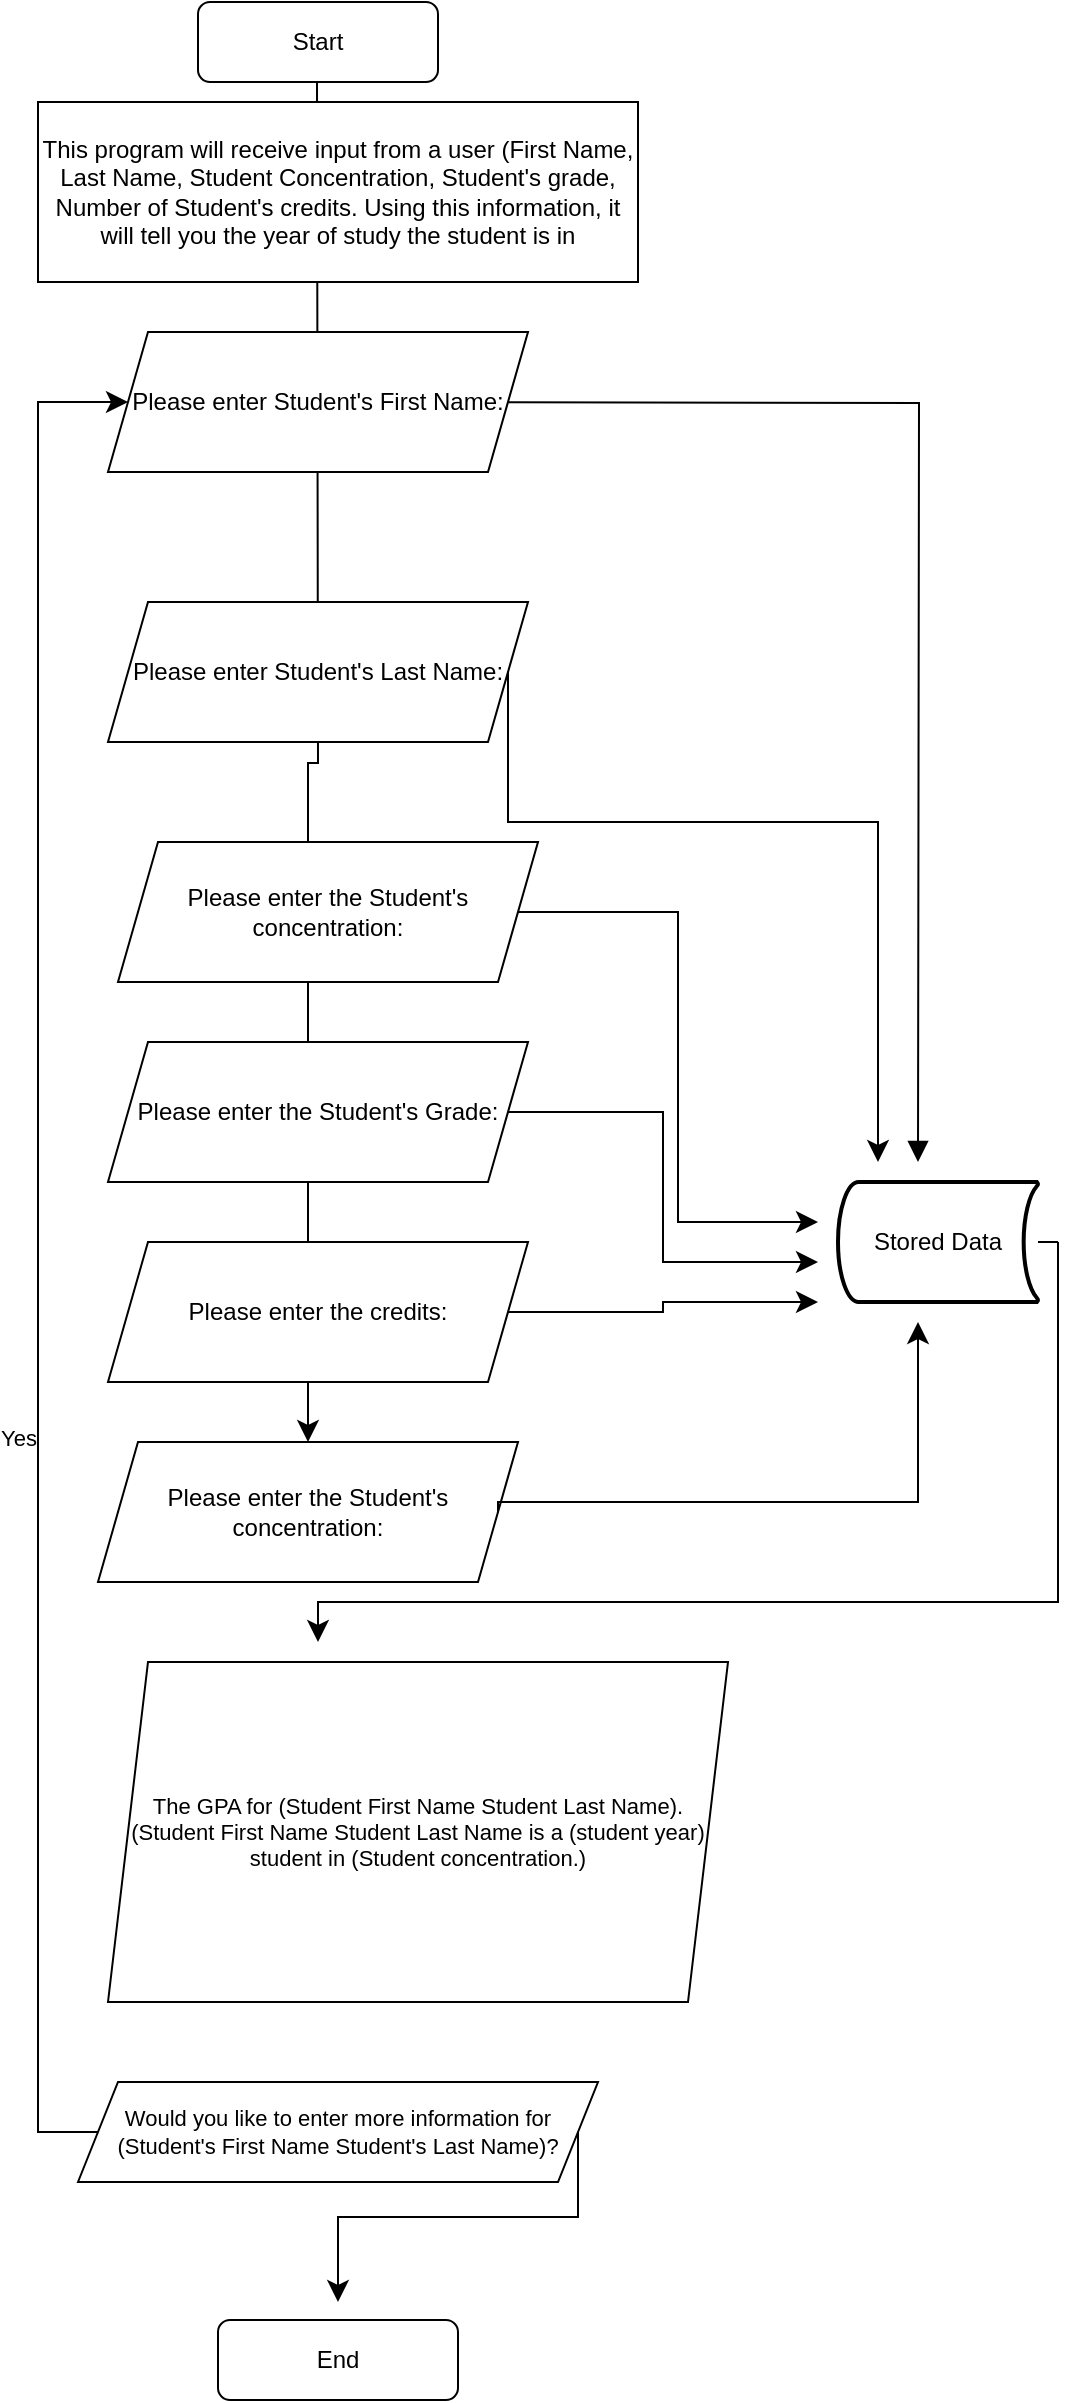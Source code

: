 <mxfile version="26.1.1">
  <diagram id="C5RBs43oDa-KdzZeNtuy" name="Page-1">
    <mxGraphModel dx="1434" dy="738" grid="1" gridSize="10" guides="1" tooltips="1" connect="1" arrows="1" fold="1" page="1" pageScale="1" pageWidth="827" pageHeight="1169" math="0" shadow="0">
      <root>
        <mxCell id="WIyWlLk6GJQsqaUBKTNV-0" />
        <mxCell id="WIyWlLk6GJQsqaUBKTNV-1" parent="WIyWlLk6GJQsqaUBKTNV-0" />
        <mxCell id="WIyWlLk6GJQsqaUBKTNV-3" value="Start" style="rounded=1;whiteSpace=wrap;html=1;fontSize=12;glass=0;strokeWidth=1;shadow=0;" parent="WIyWlLk6GJQsqaUBKTNV-1" vertex="1">
          <mxGeometry x="160" y="10" width="120" height="40" as="geometry" />
        </mxCell>
        <mxCell id="WIyWlLk6GJQsqaUBKTNV-5" value="" style="edgeStyle=orthogonalEdgeStyle;rounded=0;html=1;jettySize=auto;orthogonalLoop=1;fontSize=11;endArrow=block;endFill=1;endSize=8;strokeWidth=1;shadow=0;labelBackgroundColor=none;" parent="WIyWlLk6GJQsqaUBKTNV-1" edge="1">
          <mxGeometry y="10" relative="1" as="geometry">
            <mxPoint as="offset" />
            <mxPoint x="270" y="210" as="sourcePoint" />
            <mxPoint x="520" y="590" as="targetPoint" />
          </mxGeometry>
        </mxCell>
        <mxCell id="zAX_YgzS_u3xgIGVUuOK-6" value="Please enter the Student&#39;s concentration:" style="shape=parallelogram;perimeter=parallelogramPerimeter;whiteSpace=wrap;html=1;fixedSize=1;" vertex="1" parent="WIyWlLk6GJQsqaUBKTNV-1">
          <mxGeometry x="110" y="730" width="210" height="70" as="geometry" />
        </mxCell>
        <mxCell id="zAX_YgzS_u3xgIGVUuOK-7" value="Stored Data" style="strokeWidth=2;html=1;shape=mxgraph.flowchart.stored_data;whiteSpace=wrap;" vertex="1" parent="WIyWlLk6GJQsqaUBKTNV-1">
          <mxGeometry x="480" y="600" width="100" height="60" as="geometry" />
        </mxCell>
        <mxCell id="zAX_YgzS_u3xgIGVUuOK-14" value="" style="edgeStyle=elbowEdgeStyle;elbow=vertical;endArrow=classic;html=1;curved=0;rounded=0;endSize=8;startSize=8;shadow=0;strokeColor=default;strokeWidth=1;align=center;verticalAlign=middle;fontFamily=Helvetica;fontSize=11;fontColor=default;labelBackgroundColor=none;exitX=1;exitY=0.5;exitDx=0;exitDy=0;" edge="1" parent="WIyWlLk6GJQsqaUBKTNV-1" source="zAX_YgzS_u3xgIGVUuOK-6">
          <mxGeometry width="50" height="50" relative="1" as="geometry">
            <mxPoint x="310" y="760" as="sourcePoint" />
            <mxPoint x="520" y="670" as="targetPoint" />
            <Array as="points">
              <mxPoint x="430" y="760" />
            </Array>
          </mxGeometry>
        </mxCell>
        <mxCell id="zAX_YgzS_u3xgIGVUuOK-16" value="" style="edgeStyle=elbowEdgeStyle;elbow=horizontal;endArrow=classic;html=1;curved=0;rounded=0;endSize=8;startSize=8;shadow=0;strokeColor=default;strokeWidth=1;align=center;verticalAlign=middle;fontFamily=Helvetica;fontSize=11;fontColor=default;labelBackgroundColor=none;exitX=1;exitY=0.5;exitDx=0;exitDy=0;" edge="1" parent="WIyWlLk6GJQsqaUBKTNV-1" source="zAX_YgzS_u3xgIGVUuOK-5">
          <mxGeometry width="50" height="50" relative="1" as="geometry">
            <mxPoint x="390" y="710" as="sourcePoint" />
            <mxPoint x="470" y="660" as="targetPoint" />
          </mxGeometry>
        </mxCell>
        <mxCell id="zAX_YgzS_u3xgIGVUuOK-17" value="" style="edgeStyle=elbowEdgeStyle;elbow=horizontal;endArrow=classic;html=1;curved=0;rounded=0;endSize=8;startSize=8;shadow=0;strokeColor=default;strokeWidth=1;align=center;verticalAlign=middle;fontFamily=Helvetica;fontSize=11;fontColor=default;labelBackgroundColor=none;exitX=1;exitY=0.5;exitDx=0;exitDy=0;" edge="1" parent="WIyWlLk6GJQsqaUBKTNV-1" source="zAX_YgzS_u3xgIGVUuOK-4">
          <mxGeometry width="50" height="50" relative="1" as="geometry">
            <mxPoint x="390" y="710" as="sourcePoint" />
            <mxPoint x="470" y="640" as="targetPoint" />
          </mxGeometry>
        </mxCell>
        <mxCell id="zAX_YgzS_u3xgIGVUuOK-18" value="" style="edgeStyle=elbowEdgeStyle;elbow=horizontal;endArrow=classic;html=1;curved=0;rounded=0;endSize=8;startSize=8;shadow=0;strokeColor=default;strokeWidth=1;align=center;verticalAlign=middle;fontFamily=Helvetica;fontSize=11;fontColor=default;labelBackgroundColor=none;" edge="1" parent="WIyWlLk6GJQsqaUBKTNV-1" source="zAX_YgzS_u3xgIGVUuOK-3">
          <mxGeometry width="50" height="50" relative="1" as="geometry">
            <mxPoint x="390" y="710" as="sourcePoint" />
            <mxPoint x="470" y="620" as="targetPoint" />
          </mxGeometry>
        </mxCell>
        <mxCell id="zAX_YgzS_u3xgIGVUuOK-21" value="" style="endArrow=classic;html=1;rounded=0;shadow=0;strokeColor=default;strokeWidth=1;align=center;verticalAlign=middle;fontFamily=Helvetica;fontSize=11;fontColor=default;labelBackgroundColor=none;edgeStyle=orthogonalEdgeStyle;endSize=8;" edge="1" parent="WIyWlLk6GJQsqaUBKTNV-1" target="zAX_YgzS_u3xgIGVUuOK-6">
          <mxGeometry width="50" height="50" relative="1" as="geometry">
            <mxPoint x="219.5" y="50" as="sourcePoint" />
            <mxPoint x="220" y="245" as="targetPoint" />
          </mxGeometry>
        </mxCell>
        <mxCell id="zAX_YgzS_u3xgIGVUuOK-2" value="Please enter Student&#39;s Last Name:" style="shape=parallelogram;perimeter=parallelogramPerimeter;whiteSpace=wrap;html=1;fixedSize=1;" vertex="1" parent="WIyWlLk6GJQsqaUBKTNV-1">
          <mxGeometry x="115" y="310" width="210" height="70" as="geometry" />
        </mxCell>
        <mxCell id="zAX_YgzS_u3xgIGVUuOK-3" value="Please enter the Student&#39;s concentration:" style="shape=parallelogram;perimeter=parallelogramPerimeter;whiteSpace=wrap;html=1;fixedSize=1;" vertex="1" parent="WIyWlLk6GJQsqaUBKTNV-1">
          <mxGeometry x="120" y="430" width="210" height="70" as="geometry" />
        </mxCell>
        <mxCell id="zAX_YgzS_u3xgIGVUuOK-4" value="Please enter the Student&#39;s Grade:" style="shape=parallelogram;perimeter=parallelogramPerimeter;whiteSpace=wrap;html=1;fixedSize=1;" vertex="1" parent="WIyWlLk6GJQsqaUBKTNV-1">
          <mxGeometry x="115" y="530" width="210" height="70" as="geometry" />
        </mxCell>
        <mxCell id="zAX_YgzS_u3xgIGVUuOK-5" value="Please enter the credits:" style="shape=parallelogram;perimeter=parallelogramPerimeter;whiteSpace=wrap;html=1;fixedSize=1;" vertex="1" parent="WIyWlLk6GJQsqaUBKTNV-1">
          <mxGeometry x="115" y="630" width="210" height="70" as="geometry" />
        </mxCell>
        <mxCell id="zAX_YgzS_u3xgIGVUuOK-0" value="Please enter Student&#39;s First Name:" style="shape=parallelogram;perimeter=parallelogramPerimeter;whiteSpace=wrap;html=1;fixedSize=1;" vertex="1" parent="WIyWlLk6GJQsqaUBKTNV-1">
          <mxGeometry x="115" y="175" width="210" height="70" as="geometry" />
        </mxCell>
        <mxCell id="zAX_YgzS_u3xgIGVUuOK-1" value="This program will receive input from a user (First Name, Last Name, Student Concentration, Student&#39;s grade, Number of Student&#39;s credits. Using this information, it will tell you the year of study the student is in" style="rounded=0;whiteSpace=wrap;html=1;" vertex="1" parent="WIyWlLk6GJQsqaUBKTNV-1">
          <mxGeometry x="80" y="60" width="300" height="90" as="geometry" />
        </mxCell>
        <mxCell id="zAX_YgzS_u3xgIGVUuOK-23" value="" style="edgeStyle=elbowEdgeStyle;elbow=vertical;endArrow=classic;html=1;curved=0;rounded=0;endSize=8;startSize=8;shadow=0;strokeColor=default;strokeWidth=1;align=center;verticalAlign=middle;fontFamily=Helvetica;fontSize=11;fontColor=default;labelBackgroundColor=none;" edge="1" parent="WIyWlLk6GJQsqaUBKTNV-1">
          <mxGeometry width="50" height="50" relative="1" as="geometry">
            <mxPoint x="590" y="630" as="sourcePoint" />
            <mxPoint x="220" y="830" as="targetPoint" />
            <Array as="points">
              <mxPoint x="470" y="810" />
            </Array>
          </mxGeometry>
        </mxCell>
        <mxCell id="zAX_YgzS_u3xgIGVUuOK-24" value="" style="line;strokeWidth=1;html=1;fontFamily=Helvetica;fontSize=11;fontColor=default;labelBackgroundColor=none;" vertex="1" parent="WIyWlLk6GJQsqaUBKTNV-1">
          <mxGeometry x="580" y="625" width="10" height="10" as="geometry" />
        </mxCell>
        <mxCell id="zAX_YgzS_u3xgIGVUuOK-25" value="The GPA for (Student First Name Student Last Name).&lt;div&gt;(Student First Name Student Last Name is a (student year) student in (Student concentration.)&lt;/div&gt;" style="shape=parallelogram;perimeter=parallelogramPerimeter;whiteSpace=wrap;html=1;fixedSize=1;fontFamily=Helvetica;fontSize=11;fontColor=default;labelBackgroundColor=none;" vertex="1" parent="WIyWlLk6GJQsqaUBKTNV-1">
          <mxGeometry x="115" y="840" width="310" height="170" as="geometry" />
        </mxCell>
        <mxCell id="zAX_YgzS_u3xgIGVUuOK-26" value="End" style="rounded=1;whiteSpace=wrap;html=1;fontSize=12;glass=0;strokeWidth=1;shadow=0;" vertex="1" parent="WIyWlLk6GJQsqaUBKTNV-1">
          <mxGeometry x="170" y="1169" width="120" height="40" as="geometry" />
        </mxCell>
        <mxCell id="zAX_YgzS_u3xgIGVUuOK-29" value="" style="edgeStyle=elbowEdgeStyle;elbow=vertical;endArrow=classic;html=1;curved=0;rounded=0;endSize=8;startSize=8;shadow=0;strokeColor=default;strokeWidth=1;align=center;verticalAlign=middle;fontFamily=Helvetica;fontSize=11;fontColor=default;labelBackgroundColor=none;exitX=1;exitY=0.5;exitDx=0;exitDy=0;" edge="1" parent="WIyWlLk6GJQsqaUBKTNV-1" source="zAX_YgzS_u3xgIGVUuOK-2">
          <mxGeometry width="50" height="50" relative="1" as="geometry">
            <mxPoint x="320" y="345" as="sourcePoint" />
            <mxPoint x="500" y="590" as="targetPoint" />
            <Array as="points">
              <mxPoint x="420" y="420" />
            </Array>
          </mxGeometry>
        </mxCell>
        <mxCell id="zAX_YgzS_u3xgIGVUuOK-31" value="Would you like to enter more information for (Student&#39;s First Name Student&#39;s Last Name)?" style="shape=parallelogram;perimeter=parallelogramPerimeter;whiteSpace=wrap;html=1;fixedSize=1;fontFamily=Helvetica;fontSize=11;fontColor=default;labelBackgroundColor=none;" vertex="1" parent="WIyWlLk6GJQsqaUBKTNV-1">
          <mxGeometry x="100" y="1050" width="260" height="50" as="geometry" />
        </mxCell>
        <mxCell id="zAX_YgzS_u3xgIGVUuOK-32" value="" style="edgeStyle=elbowEdgeStyle;elbow=horizontal;endArrow=classic;html=1;curved=0;rounded=0;endSize=8;startSize=8;shadow=0;strokeColor=default;strokeWidth=1;align=center;verticalAlign=middle;fontFamily=Helvetica;fontSize=11;fontColor=default;labelBackgroundColor=none;exitX=0;exitY=0.5;exitDx=0;exitDy=0;" edge="1" parent="WIyWlLk6GJQsqaUBKTNV-1" source="zAX_YgzS_u3xgIGVUuOK-31" target="zAX_YgzS_u3xgIGVUuOK-0">
          <mxGeometry width="50" height="50" relative="1" as="geometry">
            <mxPoint x="390" y="1010" as="sourcePoint" />
            <mxPoint x="70" y="900" as="targetPoint" />
            <Array as="points">
              <mxPoint x="80" y="1090" />
            </Array>
          </mxGeometry>
        </mxCell>
        <mxCell id="zAX_YgzS_u3xgIGVUuOK-33" value="Yes" style="edgeLabel;html=1;align=center;verticalAlign=middle;resizable=0;points=[];fontFamily=Helvetica;fontSize=11;fontColor=default;labelBackgroundColor=none;" vertex="1" connectable="0" parent="zAX_YgzS_u3xgIGVUuOK-32">
          <mxGeometry x="-0.198" y="1" relative="1" as="geometry">
            <mxPoint x="-9" as="offset" />
          </mxGeometry>
        </mxCell>
        <mxCell id="zAX_YgzS_u3xgIGVUuOK-34" value="" style="edgeStyle=elbowEdgeStyle;elbow=vertical;endArrow=classic;html=1;curved=0;rounded=0;endSize=8;startSize=8;shadow=0;strokeColor=default;strokeWidth=1;align=center;verticalAlign=middle;fontFamily=Helvetica;fontSize=11;fontColor=default;labelBackgroundColor=none;exitX=1;exitY=0.5;exitDx=0;exitDy=0;" edge="1" parent="WIyWlLk6GJQsqaUBKTNV-1" source="zAX_YgzS_u3xgIGVUuOK-31">
          <mxGeometry width="50" height="50" relative="1" as="geometry">
            <mxPoint x="375" y="1080" as="sourcePoint" />
            <mxPoint x="230" y="1160" as="targetPoint" />
          </mxGeometry>
        </mxCell>
      </root>
    </mxGraphModel>
  </diagram>
</mxfile>
